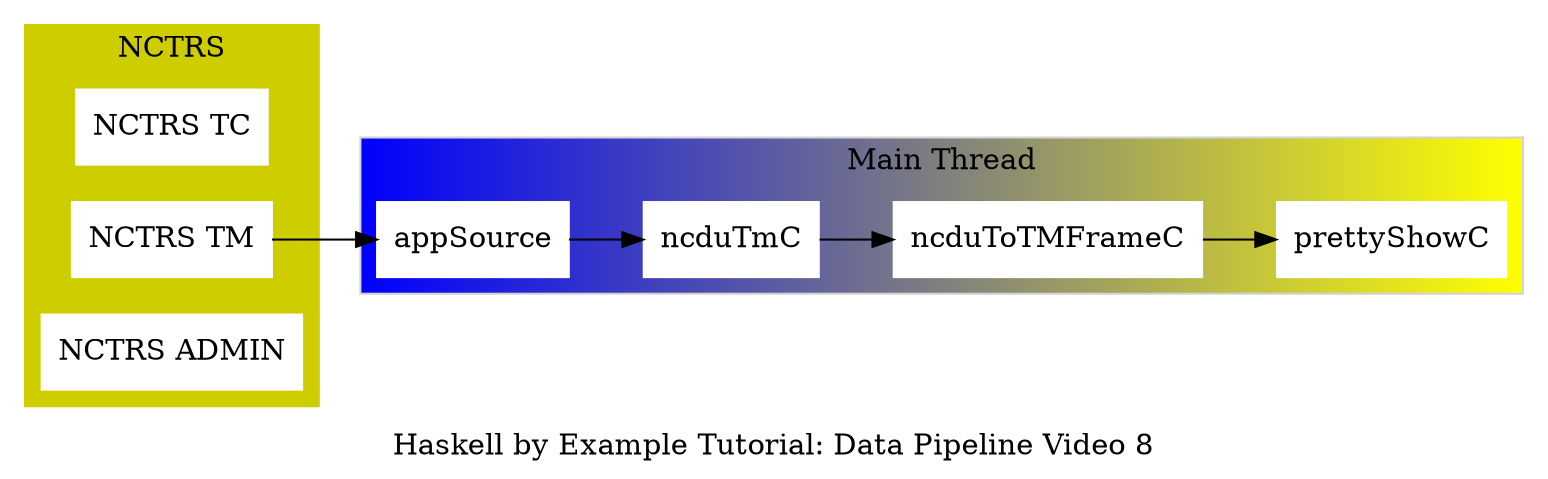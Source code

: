 digraph DataPipeline {
  rankdir="LR";
  label = "Haskell by Example Tutorial: Data Pipeline Video 8"

  subgraph cluster_interface {
      rank = same;
      style = filled;
      color = yellow3;
      node [shape=box,style=filled,color=white];

      nctrs_tc [label="NCTRS TC",shape=box]
      nctrs_tm [label="NCTRS TM", shape=box]
      nctrs_admin [label="NCTRS ADMIN", shape=box]

      label = "NCTRS"
  }

  subgraph cluster_tmChain {
    style = filled;
    color = lightgrey;
    fillcolor="blue:yellow";
    node [shape=box, style= filled, color=white]
    label = "Main Thread";

    appSource -> ncduTmC -> ncduToTMFrameC -> prettyShowC
  }

  nctrs_tm -> appSource
}